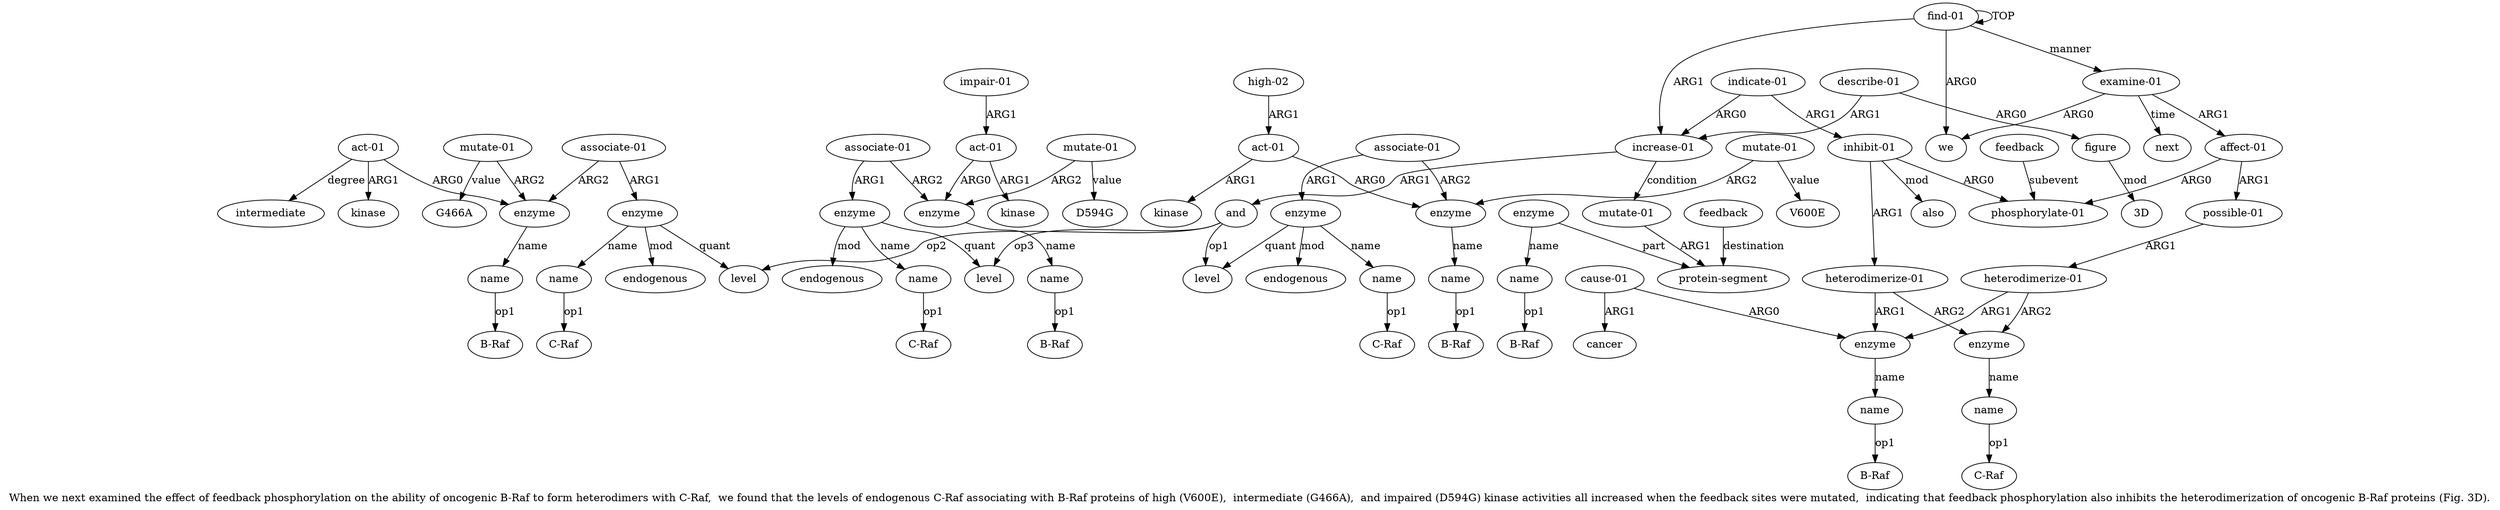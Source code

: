 digraph  {
	graph [label="When we next examined the effect of feedback phosphorylation on the ability of oncogenic B-Raf to form heterodimers with C-Raf,  \
we found that the levels of endogenous C-Raf associating with B-Raf proteins of high (V600E),  intermediate (G466A),  and impaired (\
D594G) kinase activities all increased when the feedback sites were mutated,  indicating that feedback phosphorylation also inhibits \
the heterodimerization of oncogenic B-Raf proteins (Fig. 3D)."];
	node [label="\N"];
	a20	 [color=black,
		gold_ind=20,
		gold_label=name,
		label=name,
		test_ind=20,
		test_label=name];
	"a20 B-Raf"	 [color=black,
		gold_ind=-1,
		gold_label="B-Raf",
		label="B-Raf",
		test_ind=-1,
		test_label="B-Raf"];
	a20 -> "a20 B-Raf" [key=0,
	color=black,
	gold_label=op1,
	label=op1,
	test_label=op1];
a21 [color=black,
	gold_ind=21,
	gold_label="mutate-01",
	label="mutate-01",
	test_ind=21,
	test_label="mutate-01"];
"a21 G466A" [color=black,
	gold_ind=-1,
	gold_label=G466A,
	label=G466A,
	test_ind=-1,
	test_label=G466A];
a21 -> "a21 G466A" [key=0,
color=black,
gold_label=value,
label=value,
test_label=value];
a19 [color=black,
gold_ind=19,
gold_label=enzyme,
label=enzyme,
test_ind=19,
test_label=enzyme];
a21 -> a19 [key=0,
color=black,
gold_label=ARG2,
label=ARG2,
test_label=ARG2];
a22 [color=black,
gold_ind=22,
gold_label="act-01",
label="act-01",
test_ind=22,
test_label="act-01"];
a23 [color=black,
gold_ind=23,
gold_label=kinase,
label=kinase,
test_ind=23,
test_label=kinase];
a22 -> a23 [key=0,
color=black,
gold_label=ARG1,
label=ARG1,
test_label=ARG1];
a24 [color=black,
gold_ind=24,
gold_label=intermediate,
label=intermediate,
test_ind=24,
test_label=intermediate];
a22 -> a24 [key=0,
color=black,
gold_label=degree,
label=degree,
test_label=degree];
a22 -> a19 [key=0,
color=black,
gold_label=ARG0,
label=ARG0,
test_label=ARG0];
a25 [color=black,
gold_ind=25,
gold_label=endogenous,
label=endogenous,
test_ind=25,
test_label=endogenous];
a26 [color=black,
gold_ind=26,
gold_label=level,
label=level,
test_ind=26,
test_label=level];
a27 [color=black,
gold_ind=27,
gold_label=enzyme,
label=enzyme,
test_ind=27,
test_label=enzyme];
a27 -> a26 [key=0,
color=black,
gold_label=quant,
label=quant,
test_label=quant];
a28 [color=black,
gold_ind=28,
gold_label=name,
label=name,
test_ind=28,
test_label=name];
a27 -> a28 [key=0,
color=black,
gold_label=name,
label=name,
test_label=name];
a36 [color=black,
gold_ind=36,
gold_label=endogenous,
label=endogenous,
test_ind=36,
test_label=endogenous];
a27 -> a36 [key=0,
color=black,
gold_label=mod,
label=mod,
test_label=mod];
"a28 C-Raf" [color=black,
gold_ind=-1,
gold_label="C-Raf",
label="C-Raf",
test_ind=-1,
test_label="C-Raf"];
a28 -> "a28 C-Raf" [key=0,
color=black,
gold_label=op1,
label=op1,
test_label=op1];
a29 [color=black,
gold_ind=29,
gold_label="associate-01",
label="associate-01",
test_ind=29,
test_label="associate-01"];
a29 -> a27 [key=0,
color=black,
gold_label=ARG1,
label=ARG1,
test_label=ARG1];
a30 [color=black,
gold_ind=30,
gold_label=enzyme,
label=enzyme,
test_ind=30,
test_label=enzyme];
a29 -> a30 [key=0,
color=black,
gold_label=ARG2,
label=ARG2,
test_label=ARG2];
a60 [color=black,
gold_ind=60,
gold_label=next,
label=next,
test_ind=60,
test_label=next];
a31 [color=black,
gold_ind=31,
gold_label=name,
label=name,
test_ind=31,
test_label=name];
"a31 B-Raf" [color=black,
gold_ind=-1,
gold_label="B-Raf",
label="B-Raf",
test_ind=-1,
test_label="B-Raf"];
a31 -> "a31 B-Raf" [key=0,
color=black,
gold_label=op1,
label=op1,
test_label=op1];
"a32 D594G" [color=black,
gold_ind=-1,
gold_label=D594G,
label=D594G,
test_ind=-1,
test_label=D594G];
"a17 C-Raf" [color=black,
gold_ind=-1,
gold_label="C-Raf",
label="C-Raf",
test_ind=-1,
test_label="C-Raf"];
a30 -> a31 [key=0,
color=black,
gold_label=name,
label=name,
test_label=name];
a37 [color=black,
gold_ind=37,
gold_label="mutate-01",
label="mutate-01",
test_ind=37,
test_label="mutate-01"];
a38 [color=black,
gold_ind=38,
gold_label="protein-segment",
label="protein-segment",
test_ind=38,
test_label="protein-segment"];
a37 -> a38 [key=0,
color=black,
gold_label=ARG1,
label=ARG1,
test_label=ARG1];
"a59 C-Raf" [color=black,
gold_ind=-1,
gold_label="C-Raf",
label="C-Raf",
test_ind=-1,
test_label="C-Raf"];
"a55 B-Raf" [color=black,
gold_ind=-1,
gold_label="B-Raf",
label="B-Raf",
test_ind=-1,
test_label="B-Raf"];
a33 [color=black,
gold_ind=33,
gold_label="act-01",
label="act-01",
test_ind=33,
test_label="act-01"];
a33 -> a30 [key=0,
color=black,
gold_label=ARG0,
label=ARG0,
test_label=ARG0];
a34 [color=black,
gold_ind=34,
gold_label=kinase,
label=kinase,
test_ind=34,
test_label=kinase];
a33 -> a34 [key=0,
color=black,
gold_label=ARG1,
label=ARG1,
test_label=ARG1];
a35 [color=black,
gold_ind=35,
gold_label="impair-01",
label="impair-01",
test_ind=35,
test_label="impair-01"];
a35 -> a33 [key=0,
color=black,
gold_label=ARG1,
label=ARG1,
test_label=ARG1];
a51 [color=black,
gold_ind=51,
gold_label=feedback,
label=feedback,
test_ind=51,
test_label=feedback];
a50 [color=black,
gold_ind=50,
gold_label="phosphorylate-01",
label="phosphorylate-01",
test_ind=50,
test_label="phosphorylate-01"];
a51 -> a50 [key=0,
color=black,
gold_label=subevent,
label=subevent,
test_label=subevent];
a53 [color=black,
gold_ind=53,
gold_label="heterodimerize-01",
label="heterodimerize-01",
test_ind=53,
test_label="heterodimerize-01"];
a54 [color=black,
gold_ind=54,
gold_label=enzyme,
label=enzyme,
test_ind=54,
test_label=enzyme];
a53 -> a54 [key=0,
color=black,
gold_label=ARG1,
label=ARG1,
test_label=ARG1];
a58 [color=black,
gold_ind=58,
gold_label=enzyme,
label=enzyme,
test_ind=58,
test_label=enzyme];
a53 -> a58 [key=0,
color=black,
gold_label=ARG2,
label=ARG2,
test_label=ARG2];
a52 [color=black,
gold_ind=52,
gold_label="possible-01",
label="possible-01",
test_ind=52,
test_label="possible-01"];
a52 -> a53 [key=0,
color=black,
gold_label=ARG1,
label=ARG1,
test_label=ARG1];
a55 [color=black,
gold_ind=55,
gold_label=name,
label=name,
test_ind=55,
test_label=name];
a55 -> "a55 B-Raf" [key=0,
color=black,
gold_label=op1,
label=op1,
test_label=op1];
a54 -> a55 [key=0,
color=black,
gold_label=name,
label=name,
test_label=name];
a57 [color=black,
gold_ind=57,
gold_label=cancer,
label=cancer,
test_ind=57,
test_label=cancer];
a56 [color=black,
gold_ind=56,
gold_label="cause-01",
label="cause-01",
test_ind=56,
test_label="cause-01"];
a56 -> a54 [key=0,
color=black,
gold_label=ARG0,
label=ARG0,
test_label=ARG0];
a56 -> a57 [key=0,
color=black,
gold_label=ARG1,
label=ARG1,
test_label=ARG1];
a59 [color=black,
gold_ind=59,
gold_label=name,
label=name,
test_ind=59,
test_label=name];
a59 -> "a59 C-Raf" [key=0,
color=black,
gold_label=op1,
label=op1,
test_label=op1];
a58 -> a59 [key=0,
color=black,
gold_label=name,
label=name,
test_label=name];
"a40 B-Raf" [color=black,
gold_ind=-1,
gold_label="B-Raf",
label="B-Raf",
test_ind=-1,
test_label="B-Raf"];
"a9 B-Raf" [color=black,
gold_ind=-1,
gold_label="B-Raf",
label="B-Raf",
test_ind=-1,
test_label="B-Raf"];
a32 [color=black,
gold_ind=32,
gold_label="mutate-01",
label="mutate-01",
test_ind=32,
test_label="mutate-01"];
a32 -> "a32 D594G" [key=0,
color=black,
gold_label=value,
label=value,
test_label=value];
a32 -> a30 [key=0,
color=black,
gold_label=ARG2,
label=ARG2,
test_label=ARG2];
a15 [color=black,
gold_ind=15,
gold_label=level,
label=level,
test_ind=15,
test_label=level];
a14 [color=black,
gold_ind=14,
gold_label=endogenous,
label=endogenous,
test_ind=14,
test_label=endogenous];
a17 [color=black,
gold_ind=17,
gold_label=name,
label=name,
test_ind=17,
test_label=name];
a17 -> "a17 C-Raf" [key=0,
color=black,
gold_label=op1,
label=op1,
test_label=op1];
a16 [color=black,
gold_ind=16,
gold_label=enzyme,
label=enzyme,
test_ind=16,
test_label=enzyme];
a16 -> a25 [key=0,
color=black,
gold_label=mod,
label=mod,
test_label=mod];
a16 -> a15 [key=0,
color=black,
gold_label=quant,
label=quant,
test_label=quant];
a16 -> a17 [key=0,
color=black,
gold_label=name,
label=name,
test_label=name];
a11 [color=black,
gold_ind=11,
gold_label="act-01",
label="act-01",
test_ind=11,
test_label="act-01"];
a12 [color=black,
gold_ind=12,
gold_label=kinase,
label=kinase,
test_ind=12,
test_label=kinase];
a11 -> a12 [key=0,
color=black,
gold_label=ARG1,
label=ARG1,
test_label=ARG1];
a8 [color=black,
gold_ind=8,
gold_label=enzyme,
label=enzyme,
test_ind=8,
test_label=enzyme];
a11 -> a8 [key=0,
color=black,
gold_label=ARG0,
label=ARG0,
test_label=ARG0];
a10 [color=black,
gold_ind=10,
gold_label="mutate-01",
label="mutate-01",
test_ind=10,
test_label="mutate-01"];
a10 -> a8 [key=0,
color=black,
gold_label=ARG2,
label=ARG2,
test_label=ARG2];
"a10 V600E" [color=black,
gold_ind=-1,
gold_label=V600E,
label=V600E,
test_ind=-1,
test_label=V600E];
a10 -> "a10 V600E" [key=0,
color=black,
gold_label=value,
label=value,
test_label=value];
a13 [color=black,
gold_ind=13,
gold_label="high-02",
label="high-02",
test_ind=13,
test_label="high-02"];
a13 -> a11 [key=0,
color=black,
gold_label=ARG1,
label=ARG1,
test_label=ARG1];
a39 [color=black,
gold_ind=39,
gold_label=enzyme,
label=enzyme,
test_ind=39,
test_label=enzyme];
a39 -> a38 [key=0,
color=black,
gold_label=part,
label=part,
test_label=part];
a40 [color=black,
gold_ind=40,
gold_label=name,
label=name,
test_ind=40,
test_label=name];
a39 -> a40 [key=0,
color=black,
gold_label=name,
label=name,
test_label=name];
a19 -> a20 [key=0,
color=black,
gold_label=name,
label=name,
test_label=name];
a18 [color=black,
gold_ind=18,
gold_label="associate-01",
label="associate-01",
test_ind=18,
test_label="associate-01"];
a18 -> a16 [key=0,
color=black,
gold_label=ARG1,
label=ARG1,
test_label=ARG1];
a18 -> a19 [key=0,
color=black,
gold_label=ARG2,
label=ARG2,
test_label=ARG2];
a1 [color=black,
gold_ind=1,
gold_label=we,
label=we,
test_ind=1,
test_label=we];
a0 [color=black,
gold_ind=0,
gold_label="find-01",
label="find-01",
test_ind=0,
test_label="find-01"];
a0 -> a1 [key=0,
color=black,
gold_label=ARG0,
label=ARG0,
test_label=ARG0];
a0 -> a0 [key=0,
color=black,
gold_label=TOP,
label=TOP,
test_label=TOP];
a2 [color=black,
gold_ind=2,
gold_label="increase-01",
label="increase-01",
test_ind=2,
test_label="increase-01"];
a0 -> a2 [key=0,
color=black,
gold_label=ARG1,
label=ARG1,
test_label=ARG1];
a48 [color=black,
gold_ind=48,
gold_label="examine-01",
label="examine-01",
test_ind=48,
test_label="examine-01"];
a0 -> a48 [key=0,
color=black,
gold_label=manner,
label=manner,
test_label=manner];
a3 [color=black,
gold_ind=3,
gold_label=and,
label=and,
test_ind=3,
test_label=and];
a3 -> a26 [key=0,
color=black,
gold_label=op3,
label=op3,
test_label=op3];
a3 -> a15 [key=0,
color=black,
gold_label=op2,
label=op2,
test_label=op2];
a4 [color=black,
gold_ind=4,
gold_label=level,
label=level,
test_ind=4,
test_label=level];
a3 -> a4 [key=0,
color=black,
gold_label=op1,
label=op1,
test_label=op1];
a2 -> a37 [key=0,
color=black,
gold_label=condition,
label=condition,
test_label=condition];
a2 -> a3 [key=0,
color=black,
gold_label=ARG1,
label=ARG1,
test_label=ARG1];
a5 [color=black,
gold_ind=5,
gold_label=enzyme,
label=enzyme,
test_ind=5,
test_label=enzyme];
a5 -> a14 [key=0,
color=black,
gold_label=mod,
label=mod,
test_label=mod];
a5 -> a4 [key=0,
color=black,
gold_label=quant,
label=quant,
test_label=quant];
a6 [color=black,
gold_ind=6,
gold_label=name,
label=name,
test_ind=6,
test_label=name];
a5 -> a6 [key=0,
color=black,
gold_label=name,
label=name,
test_label=name];
a7 [color=black,
gold_ind=7,
gold_label="associate-01",
label="associate-01",
test_ind=7,
test_label="associate-01"];
a7 -> a5 [key=0,
color=black,
gold_label=ARG1,
label=ARG1,
test_label=ARG1];
a7 -> a8 [key=0,
color=black,
gold_label=ARG2,
label=ARG2,
test_label=ARG2];
"a6 C-Raf" [color=black,
gold_ind=-1,
gold_label="C-Raf",
label="C-Raf",
test_ind=-1,
test_label="C-Raf"];
a6 -> "a6 C-Raf" [key=0,
color=black,
gold_label=op1,
label=op1,
test_label=op1];
a9 [color=black,
gold_ind=9,
gold_label=name,
label=name,
test_ind=9,
test_label=name];
a9 -> "a9 B-Raf" [key=0,
color=black,
gold_label=op1,
label=op1,
test_label=op1];
a8 -> a9 [key=0,
color=black,
gold_label=name,
label=name,
test_label=name];
"a47 3D" [color=black,
gold_ind=-1,
gold_label="3D",
label="3D",
test_ind=-1,
test_label="3D"];
a46 [color=black,
gold_ind=46,
gold_label="describe-01",
label="describe-01",
test_ind=46,
test_label="describe-01"];
a46 -> a2 [key=0,
color=black,
gold_label=ARG1,
label=ARG1,
test_label=ARG1];
a47 [color=black,
gold_ind=47,
gold_label=figure,
label=figure,
test_ind=47,
test_label=figure];
a46 -> a47 [key=0,
color=black,
gold_label=ARG0,
label=ARG0,
test_label=ARG0];
a47 -> "a47 3D" [key=0,
color=black,
gold_label=mod,
label=mod,
test_label=mod];
a44 [color=black,
gold_ind=44,
gold_label="heterodimerize-01",
label="heterodimerize-01",
test_ind=44,
test_label="heterodimerize-01"];
a44 -> a54 [key=0,
color=black,
gold_label=ARG1,
label=ARG1,
test_label=ARG1];
a44 -> a58 [key=0,
color=black,
gold_label=ARG2,
label=ARG2,
test_label=ARG2];
a45 [color=black,
gold_ind=45,
gold_label=also,
label=also,
test_ind=45,
test_label=also];
a42 [color=black,
gold_ind=42,
gold_label="indicate-01",
label="indicate-01",
test_ind=42,
test_label="indicate-01"];
a42 -> a2 [key=0,
color=black,
gold_label=ARG0,
label=ARG0,
test_label=ARG0];
a43 [color=black,
gold_ind=43,
gold_label="inhibit-01",
label="inhibit-01",
test_ind=43,
test_label="inhibit-01"];
a42 -> a43 [key=0,
color=black,
gold_label=ARG1,
label=ARG1,
test_label=ARG1];
a43 -> a50 [key=0,
color=black,
gold_label=ARG0,
label=ARG0,
test_label=ARG0];
a43 -> a44 [key=0,
color=black,
gold_label=ARG1,
label=ARG1,
test_label=ARG1];
a43 -> a45 [key=0,
color=black,
gold_label=mod,
label=mod,
test_label=mod];
a40 -> "a40 B-Raf" [key=0,
color=black,
gold_label=op1,
label=op1,
test_label=op1];
a41 [color=black,
gold_ind=41,
gold_label=feedback,
label=feedback,
test_ind=41,
test_label=feedback];
a41 -> a38 [key=0,
color=black,
gold_label=destination,
label=destination,
test_label=destination];
a48 -> a60 [key=0,
color=black,
gold_label=time,
label=time,
test_label=time];
a48 -> a1 [key=0,
color=black,
gold_label=ARG0,
label=ARG0,
test_label=ARG0];
a49 [color=black,
gold_ind=49,
gold_label="affect-01",
label="affect-01",
test_ind=49,
test_label="affect-01"];
a48 -> a49 [key=0,
color=black,
gold_label=ARG1,
label=ARG1,
test_label=ARG1];
a49 -> a50 [key=0,
color=black,
gold_label=ARG0,
label=ARG0,
test_label=ARG0];
a49 -> a52 [key=0,
color=black,
gold_label=ARG1,
label=ARG1,
test_label=ARG1];
}
